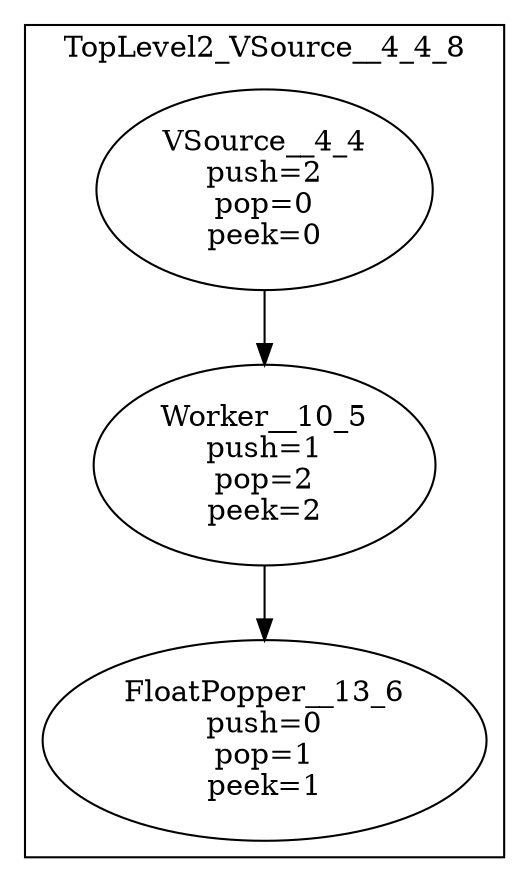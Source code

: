 digraph streamit {
subgraph cluster_node1 {
 label="TopLevel2_VSource__4_4_8";
node2 [ label="VSource__4_4\npush=2\npop=0\npeek=0" ]
node3 [ label="Worker__10_5\npush=1\npop=2\npeek=2" ]
node2 -> node3
node4 [ label="FloatPopper__13_6\npush=0\npop=1\npeek=1" ]
node3 -> node4
}
}
